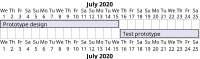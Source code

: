 {
  "sha1": "ew2ovibp40uy10p4v74d1kh91sy9jrk",
  "insertion": {
    "when": "2024-06-01T09:03:05.193Z",
    "url": "https://forum.plantuml.net/11892/scale-not-honoured-in-gantt-chart",
    "user": "plantuml@gmail.com"
  }
}
@startgantt
scale 200 width
[Prototype design] lasts 15 days
[Test prototype] lasts 10 days

Project starts 2020-07-01
[Prototype design] starts 2020-07-01
[Test prototype] starts 2020-07-16
@endgantt
